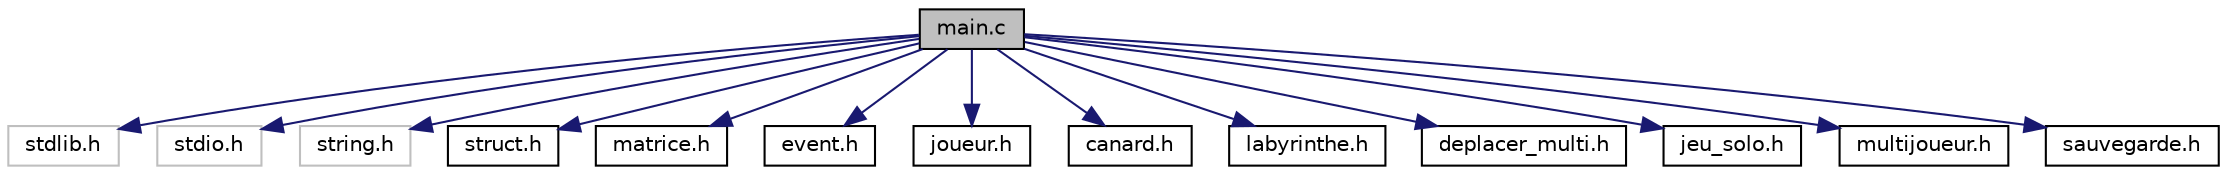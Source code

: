 digraph "main.c"
{
  edge [fontname="Helvetica",fontsize="10",labelfontname="Helvetica",labelfontsize="10"];
  node [fontname="Helvetica",fontsize="10",shape=record];
  Node1 [label="main.c",height=0.2,width=0.4,color="black", fillcolor="grey75", style="filled", fontcolor="black"];
  Node1 -> Node2 [color="midnightblue",fontsize="10",style="solid",fontname="Helvetica"];
  Node2 [label="stdlib.h",height=0.2,width=0.4,color="grey75", fillcolor="white", style="filled"];
  Node1 -> Node3 [color="midnightblue",fontsize="10",style="solid",fontname="Helvetica"];
  Node3 [label="stdio.h",height=0.2,width=0.4,color="grey75", fillcolor="white", style="filled"];
  Node1 -> Node4 [color="midnightblue",fontsize="10",style="solid",fontname="Helvetica"];
  Node4 [label="string.h",height=0.2,width=0.4,color="grey75", fillcolor="white", style="filled"];
  Node1 -> Node5 [color="midnightblue",fontsize="10",style="solid",fontname="Helvetica"];
  Node5 [label="struct.h",height=0.2,width=0.4,color="black", fillcolor="white", style="filled",URL="$struct_8h_source.html"];
  Node1 -> Node6 [color="midnightblue",fontsize="10",style="solid",fontname="Helvetica"];
  Node6 [label="matrice.h",height=0.2,width=0.4,color="black", fillcolor="white", style="filled",URL="$matrice_8h_source.html"];
  Node1 -> Node7 [color="midnightblue",fontsize="10",style="solid",fontname="Helvetica"];
  Node7 [label="event.h",height=0.2,width=0.4,color="black", fillcolor="white", style="filled",URL="$event_8h_source.html"];
  Node1 -> Node8 [color="midnightblue",fontsize="10",style="solid",fontname="Helvetica"];
  Node8 [label="joueur.h",height=0.2,width=0.4,color="black", fillcolor="white", style="filled",URL="$joueur_8h_source.html"];
  Node1 -> Node9 [color="midnightblue",fontsize="10",style="solid",fontname="Helvetica"];
  Node9 [label="canard.h",height=0.2,width=0.4,color="black", fillcolor="white", style="filled",URL="$canard_8h_source.html"];
  Node1 -> Node10 [color="midnightblue",fontsize="10",style="solid",fontname="Helvetica"];
  Node10 [label="labyrinthe.h",height=0.2,width=0.4,color="black", fillcolor="white", style="filled",URL="$labyrinthe_8h_source.html"];
  Node1 -> Node11 [color="midnightblue",fontsize="10",style="solid",fontname="Helvetica"];
  Node11 [label="deplacer_multi.h",height=0.2,width=0.4,color="black", fillcolor="white", style="filled",URL="$deplacer__multi_8h_source.html"];
  Node1 -> Node12 [color="midnightblue",fontsize="10",style="solid",fontname="Helvetica"];
  Node12 [label="jeu_solo.h",height=0.2,width=0.4,color="black", fillcolor="white", style="filled",URL="$jeu__solo_8h_source.html"];
  Node1 -> Node13 [color="midnightblue",fontsize="10",style="solid",fontname="Helvetica"];
  Node13 [label="multijoueur.h",height=0.2,width=0.4,color="black", fillcolor="white", style="filled",URL="$multijoueur_8h_source.html"];
  Node1 -> Node14 [color="midnightblue",fontsize="10",style="solid",fontname="Helvetica"];
  Node14 [label="sauvegarde.h",height=0.2,width=0.4,color="black", fillcolor="white", style="filled",URL="$sauvegarde_8h_source.html"];
}
